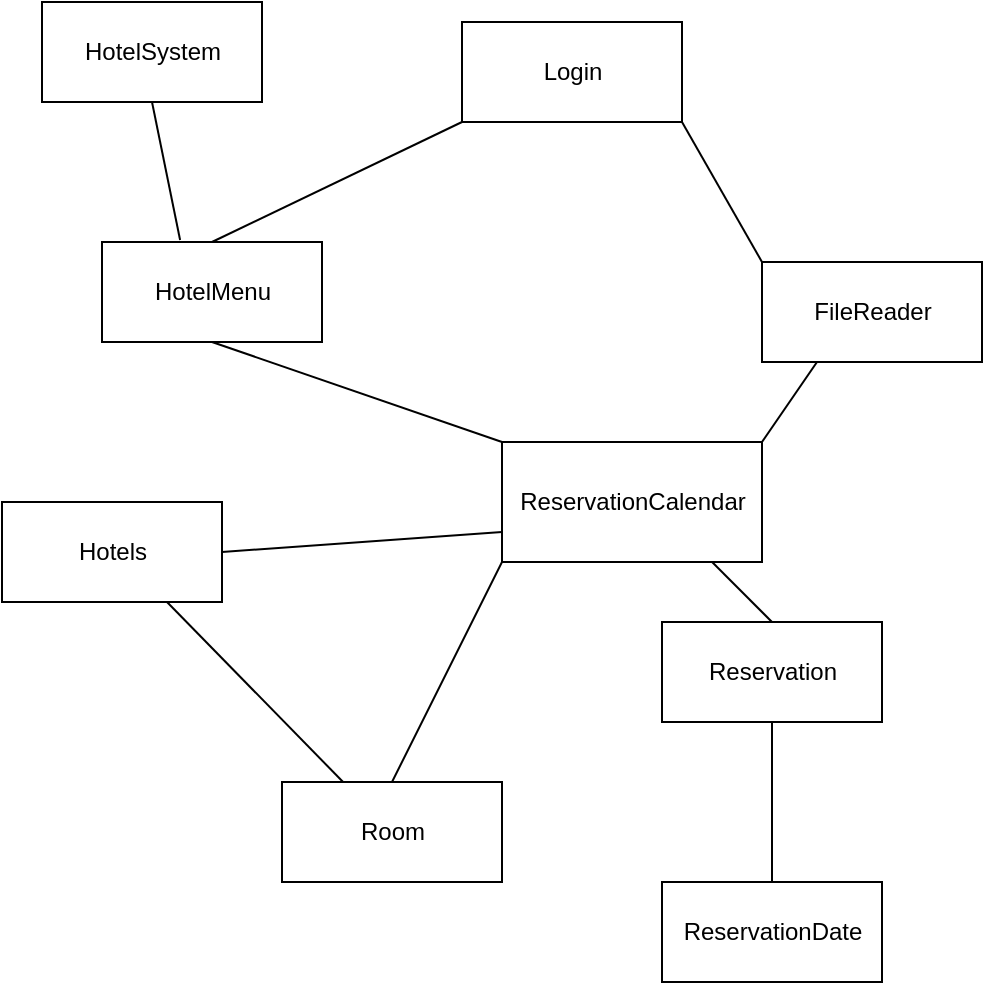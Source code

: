 <mxfile version="15.8.7" type="device"><diagram id="C5RBs43oDa-KdzZeNtuy" name="Page-1"><mxGraphModel dx="460" dy="718" grid="1" gridSize="10" guides="1" tooltips="1" connect="1" arrows="1" fold="1" page="1" pageScale="1" pageWidth="827" pageHeight="1169" math="0" shadow="0"><root><mxCell id="WIyWlLk6GJQsqaUBKTNV-0"/><mxCell id="WIyWlLk6GJQsqaUBKTNV-1" parent="WIyWlLk6GJQsqaUBKTNV-0"/><mxCell id="tiGEHbPVYS4fPxTL-YSk-5" value="Login" style="html=1;" vertex="1" parent="WIyWlLk6GJQsqaUBKTNV-1"><mxGeometry x="290" y="70" width="110" height="50" as="geometry"/></mxCell><mxCell id="tiGEHbPVYS4fPxTL-YSk-7" value="HotelSystem" style="html=1;" vertex="1" parent="WIyWlLk6GJQsqaUBKTNV-1"><mxGeometry x="80" y="60" width="110" height="50" as="geometry"/></mxCell><mxCell id="tiGEHbPVYS4fPxTL-YSk-8" value="Room" style="html=1;" vertex="1" parent="WIyWlLk6GJQsqaUBKTNV-1"><mxGeometry x="200" y="450" width="110" height="50" as="geometry"/></mxCell><mxCell id="tiGEHbPVYS4fPxTL-YSk-9" value="Hotels" style="html=1;" vertex="1" parent="WIyWlLk6GJQsqaUBKTNV-1"><mxGeometry x="60" y="310" width="110" height="50" as="geometry"/></mxCell><mxCell id="tiGEHbPVYS4fPxTL-YSk-10" value="HotelMenu" style="html=1;" vertex="1" parent="WIyWlLk6GJQsqaUBKTNV-1"><mxGeometry x="110" y="180" width="110" height="50" as="geometry"/></mxCell><mxCell id="tiGEHbPVYS4fPxTL-YSk-11" value="FileReader" style="html=1;" vertex="1" parent="WIyWlLk6GJQsqaUBKTNV-1"><mxGeometry x="440" y="190" width="110" height="50" as="geometry"/></mxCell><mxCell id="tiGEHbPVYS4fPxTL-YSk-12" value="ReservationDate" style="html=1;" vertex="1" parent="WIyWlLk6GJQsqaUBKTNV-1"><mxGeometry x="390" y="500" width="110" height="50" as="geometry"/></mxCell><mxCell id="tiGEHbPVYS4fPxTL-YSk-13" value="ReservationCalendar" style="html=1;" vertex="1" parent="WIyWlLk6GJQsqaUBKTNV-1"><mxGeometry x="310" y="280" width="130" height="60" as="geometry"/></mxCell><mxCell id="tiGEHbPVYS4fPxTL-YSk-14" value="Reservation" style="html=1;" vertex="1" parent="WIyWlLk6GJQsqaUBKTNV-1"><mxGeometry x="390" y="370" width="110" height="50" as="geometry"/></mxCell><mxCell id="tiGEHbPVYS4fPxTL-YSk-15" value="" style="endArrow=none;html=1;rounded=0;entryX=0.5;entryY=1;entryDx=0;entryDy=0;exitX=0.355;exitY=-0.02;exitDx=0;exitDy=0;exitPerimeter=0;" edge="1" parent="WIyWlLk6GJQsqaUBKTNV-1" source="tiGEHbPVYS4fPxTL-YSk-10" target="tiGEHbPVYS4fPxTL-YSk-7"><mxGeometry width="50" height="50" relative="1" as="geometry"><mxPoint x="320" y="120" as="sourcePoint"/><mxPoint x="200" y="380" as="targetPoint"/></mxGeometry></mxCell><mxCell id="tiGEHbPVYS4fPxTL-YSk-16" value="" style="endArrow=none;html=1;rounded=0;exitX=0.808;exitY=1;exitDx=0;exitDy=0;entryX=0.5;entryY=0;entryDx=0;entryDy=0;exitPerimeter=0;" edge="1" parent="WIyWlLk6GJQsqaUBKTNV-1" source="tiGEHbPVYS4fPxTL-YSk-13" target="tiGEHbPVYS4fPxTL-YSk-14"><mxGeometry width="50" height="50" relative="1" as="geometry"><mxPoint x="180" y="290" as="sourcePoint"/><mxPoint x="230" y="240" as="targetPoint"/></mxGeometry></mxCell><mxCell id="tiGEHbPVYS4fPxTL-YSk-17" value="" style="endArrow=none;html=1;rounded=0;exitX=1;exitY=0;exitDx=0;exitDy=0;entryX=0.25;entryY=1;entryDx=0;entryDy=0;" edge="1" parent="WIyWlLk6GJQsqaUBKTNV-1" source="tiGEHbPVYS4fPxTL-YSk-13" target="tiGEHbPVYS4fPxTL-YSk-11"><mxGeometry width="50" height="50" relative="1" as="geometry"><mxPoint x="540" y="440" as="sourcePoint"/><mxPoint x="590" y="390" as="targetPoint"/></mxGeometry></mxCell><mxCell id="tiGEHbPVYS4fPxTL-YSk-18" value="" style="endArrow=none;html=1;rounded=0;entryX=0;entryY=1;entryDx=0;entryDy=0;exitX=0.5;exitY=0;exitDx=0;exitDy=0;" edge="1" parent="WIyWlLk6GJQsqaUBKTNV-1" source="tiGEHbPVYS4fPxTL-YSk-10" target="tiGEHbPVYS4fPxTL-YSk-5"><mxGeometry width="50" height="50" relative="1" as="geometry"><mxPoint x="540" y="440" as="sourcePoint"/><mxPoint x="590" y="390" as="targetPoint"/></mxGeometry></mxCell><mxCell id="tiGEHbPVYS4fPxTL-YSk-19" value="" style="endArrow=none;html=1;rounded=0;entryX=1;entryY=1;entryDx=0;entryDy=0;exitX=0;exitY=0;exitDx=0;exitDy=0;" edge="1" parent="WIyWlLk6GJQsqaUBKTNV-1" source="tiGEHbPVYS4fPxTL-YSk-11" target="tiGEHbPVYS4fPxTL-YSk-5"><mxGeometry width="50" height="50" relative="1" as="geometry"><mxPoint x="540" y="440" as="sourcePoint"/><mxPoint x="590" y="390" as="targetPoint"/></mxGeometry></mxCell><mxCell id="tiGEHbPVYS4fPxTL-YSk-21" value="" style="endArrow=none;html=1;rounded=0;exitX=0.5;exitY=1;exitDx=0;exitDy=0;entryX=0;entryY=0;entryDx=0;entryDy=0;" edge="1" parent="WIyWlLk6GJQsqaUBKTNV-1" source="tiGEHbPVYS4fPxTL-YSk-10" target="tiGEHbPVYS4fPxTL-YSk-13"><mxGeometry width="50" height="50" relative="1" as="geometry"><mxPoint x="540" y="440" as="sourcePoint"/><mxPoint x="590" y="390" as="targetPoint"/></mxGeometry></mxCell><mxCell id="tiGEHbPVYS4fPxTL-YSk-22" value="" style="endArrow=none;html=1;rounded=0;exitX=0.5;exitY=0;exitDx=0;exitDy=0;entryX=0;entryY=1;entryDx=0;entryDy=0;" edge="1" parent="WIyWlLk6GJQsqaUBKTNV-1" source="tiGEHbPVYS4fPxTL-YSk-8" target="tiGEHbPVYS4fPxTL-YSk-13"><mxGeometry width="50" height="50" relative="1" as="geometry"><mxPoint x="540" y="440" as="sourcePoint"/><mxPoint x="590" y="390" as="targetPoint"/><Array as="points"/></mxGeometry></mxCell><mxCell id="tiGEHbPVYS4fPxTL-YSk-23" value="" style="endArrow=none;html=1;rounded=0;exitX=1;exitY=0.5;exitDx=0;exitDy=0;entryX=0;entryY=0.75;entryDx=0;entryDy=0;" edge="1" parent="WIyWlLk6GJQsqaUBKTNV-1" source="tiGEHbPVYS4fPxTL-YSk-9" target="tiGEHbPVYS4fPxTL-YSk-13"><mxGeometry width="50" height="50" relative="1" as="geometry"><mxPoint x="540" y="440" as="sourcePoint"/><mxPoint x="590" y="390" as="targetPoint"/></mxGeometry></mxCell><mxCell id="tiGEHbPVYS4fPxTL-YSk-25" value="" style="endArrow=none;html=1;rounded=0;exitX=0.5;exitY=1;exitDx=0;exitDy=0;entryX=0.5;entryY=0;entryDx=0;entryDy=0;" edge="1" parent="WIyWlLk6GJQsqaUBKTNV-1" source="tiGEHbPVYS4fPxTL-YSk-14" target="tiGEHbPVYS4fPxTL-YSk-12"><mxGeometry width="50" height="50" relative="1" as="geometry"><mxPoint x="540" y="440" as="sourcePoint"/><mxPoint x="590" y="390" as="targetPoint"/></mxGeometry></mxCell><mxCell id="tiGEHbPVYS4fPxTL-YSk-27" value="" style="endArrow=none;html=1;rounded=0;exitX=0.75;exitY=1;exitDx=0;exitDy=0;" edge="1" parent="WIyWlLk6GJQsqaUBKTNV-1" source="tiGEHbPVYS4fPxTL-YSk-9" target="tiGEHbPVYS4fPxTL-YSk-8"><mxGeometry width="50" height="50" relative="1" as="geometry"><mxPoint x="310" y="420" as="sourcePoint"/><mxPoint x="360" y="370" as="targetPoint"/></mxGeometry></mxCell></root></mxGraphModel></diagram></mxfile>